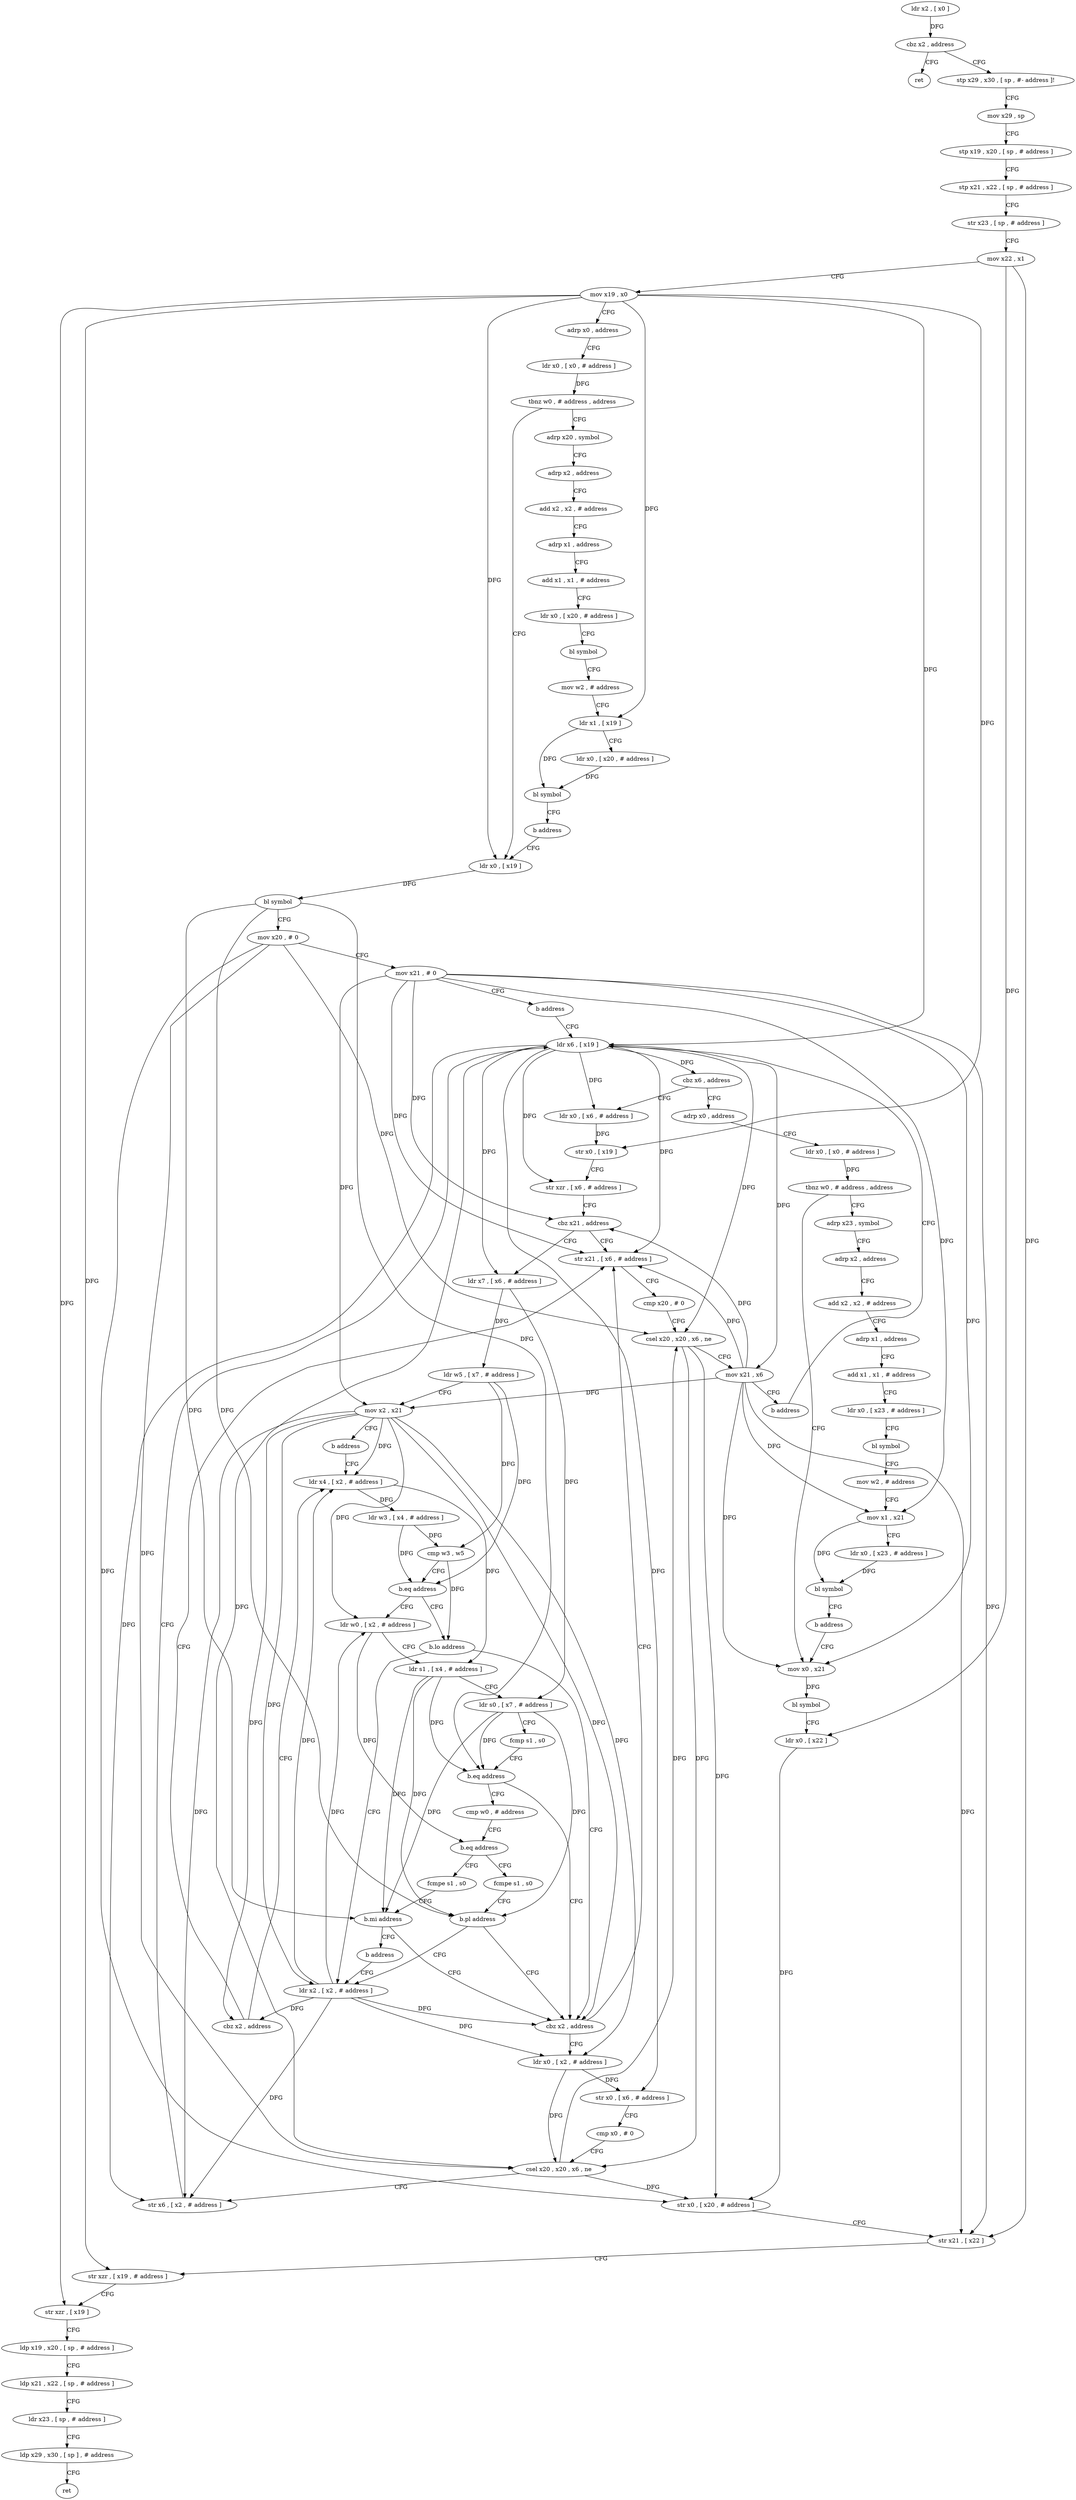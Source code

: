 digraph "func" {
"4225800" [label = "ldr x2 , [ x0 ]" ]
"4225804" [label = "cbz x2 , address" ]
"4226184" [label = "ret" ]
"4225808" [label = "stp x29 , x30 , [ sp , #- address ]!" ]
"4225812" [label = "mov x29 , sp" ]
"4225816" [label = "stp x19 , x20 , [ sp , # address ]" ]
"4225820" [label = "stp x21 , x22 , [ sp , # address ]" ]
"4225824" [label = "str x23 , [ sp , # address ]" ]
"4225828" [label = "mov x22 , x1" ]
"4225832" [label = "mov x19 , x0" ]
"4225836" [label = "adrp x0 , address" ]
"4225840" [label = "ldr x0 , [ x0 , # address ]" ]
"4225844" [label = "tbnz w0 , # address , address" ]
"4225868" [label = "adrp x20 , symbol" ]
"4225848" [label = "ldr x0 , [ x19 ]" ]
"4225872" [label = "adrp x2 , address" ]
"4225876" [label = "add x2 , x2 , # address" ]
"4225880" [label = "adrp x1 , address" ]
"4225884" [label = "add x1 , x1 , # address" ]
"4225888" [label = "ldr x0 , [ x20 , # address ]" ]
"4225892" [label = "bl symbol" ]
"4225896" [label = "mov w2 , # address" ]
"4225900" [label = "ldr x1 , [ x19 ]" ]
"4225904" [label = "ldr x0 , [ x20 , # address ]" ]
"4225908" [label = "bl symbol" ]
"4225912" [label = "b address" ]
"4225852" [label = "bl symbol" ]
"4225856" [label = "mov x20 , # 0" ]
"4225860" [label = "mov x21 , # 0" ]
"4225864" [label = "b address" ]
"4226004" [label = "ldr x6 , [ x19 ]" ]
"4226008" [label = "cbz x6 , address" ]
"4226076" [label = "adrp x0 , address" ]
"4226012" [label = "ldr x0 , [ x6 , # address ]" ]
"4226080" [label = "ldr x0 , [ x0 , # address ]" ]
"4226084" [label = "tbnz w0 , # address , address" ]
"4226136" [label = "adrp x23 , symbol" ]
"4226088" [label = "mov x0 , x21" ]
"4226016" [label = "str x0 , [ x19 ]" ]
"4226020" [label = "str xzr , [ x6 , # address ]" ]
"4226024" [label = "cbz x21 , address" ]
"4226056" [label = "str x21 , [ x6 , # address ]" ]
"4226028" [label = "ldr x7 , [ x6 , # address ]" ]
"4226140" [label = "adrp x2 , address" ]
"4226144" [label = "add x2 , x2 , # address" ]
"4226148" [label = "adrp x1 , address" ]
"4226152" [label = "add x1 , x1 , # address" ]
"4226156" [label = "ldr x0 , [ x23 , # address ]" ]
"4226160" [label = "bl symbol" ]
"4226164" [label = "mov w2 , # address" ]
"4226168" [label = "mov x1 , x21" ]
"4226172" [label = "ldr x0 , [ x23 , # address ]" ]
"4226176" [label = "bl symbol" ]
"4226180" [label = "b address" ]
"4226092" [label = "bl symbol" ]
"4226096" [label = "ldr x0 , [ x22 ]" ]
"4226100" [label = "str x0 , [ x20 , # address ]" ]
"4226104" [label = "str x21 , [ x22 ]" ]
"4226108" [label = "str xzr , [ x19 , # address ]" ]
"4226112" [label = "str xzr , [ x19 ]" ]
"4226116" [label = "ldp x19 , x20 , [ sp , # address ]" ]
"4226120" [label = "ldp x21 , x22 , [ sp , # address ]" ]
"4226124" [label = "ldr x23 , [ sp , # address ]" ]
"4226128" [label = "ldp x29 , x30 , [ sp ] , # address" ]
"4226132" [label = "ret" ]
"4226060" [label = "cmp x20 , # 0" ]
"4226064" [label = "csel x20 , x20 , x6 , ne" ]
"4226068" [label = "mov x21 , x6" ]
"4226072" [label = "b address" ]
"4226032" [label = "ldr w5 , [ x7 , # address ]" ]
"4226036" [label = "mov x2 , x21" ]
"4226040" [label = "b address" ]
"4225960" [label = "ldr x4 , [ x2 , # address ]" ]
"4225964" [label = "ldr w3 , [ x4 , # address ]" ]
"4225968" [label = "cmp w3 , w5" ]
"4225972" [label = "b.eq address" ]
"4225916" [label = "ldr w0 , [ x2 , # address ]" ]
"4225976" [label = "b.lo address" ]
"4225920" [label = "ldr s1 , [ x4 , # address ]" ]
"4225924" [label = "ldr s0 , [ x7 , # address ]" ]
"4225928" [label = "fcmp s1 , s0" ]
"4225932" [label = "b.eq address" ]
"4225980" [label = "cbz x2 , address" ]
"4225936" [label = "cmp w0 , # address" ]
"4225952" [label = "ldr x2 , [ x2 , # address ]" ]
"4225984" [label = "ldr x0 , [ x2 , # address ]" ]
"4225940" [label = "b.eq address" ]
"4226044" [label = "fcmpe s1 , s0" ]
"4225944" [label = "fcmpe s1 , s0" ]
"4225956" [label = "cbz x2 , address" ]
"4225988" [label = "str x0 , [ x6 , # address ]" ]
"4225992" [label = "cmp x0 , # 0" ]
"4225996" [label = "csel x20 , x20 , x6 , ne" ]
"4226000" [label = "str x6 , [ x2 , # address ]" ]
"4226048" [label = "b.mi address" ]
"4226052" [label = "b address" ]
"4225948" [label = "b.pl address" ]
"4225800" -> "4225804" [ label = "DFG" ]
"4225804" -> "4226184" [ label = "CFG" ]
"4225804" -> "4225808" [ label = "CFG" ]
"4225808" -> "4225812" [ label = "CFG" ]
"4225812" -> "4225816" [ label = "CFG" ]
"4225816" -> "4225820" [ label = "CFG" ]
"4225820" -> "4225824" [ label = "CFG" ]
"4225824" -> "4225828" [ label = "CFG" ]
"4225828" -> "4225832" [ label = "CFG" ]
"4225828" -> "4226096" [ label = "DFG" ]
"4225828" -> "4226104" [ label = "DFG" ]
"4225832" -> "4225836" [ label = "CFG" ]
"4225832" -> "4225900" [ label = "DFG" ]
"4225832" -> "4225848" [ label = "DFG" ]
"4225832" -> "4226004" [ label = "DFG" ]
"4225832" -> "4226016" [ label = "DFG" ]
"4225832" -> "4226108" [ label = "DFG" ]
"4225832" -> "4226112" [ label = "DFG" ]
"4225836" -> "4225840" [ label = "CFG" ]
"4225840" -> "4225844" [ label = "DFG" ]
"4225844" -> "4225868" [ label = "CFG" ]
"4225844" -> "4225848" [ label = "CFG" ]
"4225868" -> "4225872" [ label = "CFG" ]
"4225848" -> "4225852" [ label = "DFG" ]
"4225872" -> "4225876" [ label = "CFG" ]
"4225876" -> "4225880" [ label = "CFG" ]
"4225880" -> "4225884" [ label = "CFG" ]
"4225884" -> "4225888" [ label = "CFG" ]
"4225888" -> "4225892" [ label = "CFG" ]
"4225892" -> "4225896" [ label = "CFG" ]
"4225896" -> "4225900" [ label = "CFG" ]
"4225900" -> "4225904" [ label = "CFG" ]
"4225900" -> "4225908" [ label = "DFG" ]
"4225904" -> "4225908" [ label = "DFG" ]
"4225908" -> "4225912" [ label = "CFG" ]
"4225912" -> "4225848" [ label = "CFG" ]
"4225852" -> "4225856" [ label = "CFG" ]
"4225852" -> "4225932" [ label = "DFG" ]
"4225852" -> "4226048" [ label = "DFG" ]
"4225852" -> "4225948" [ label = "DFG" ]
"4225856" -> "4225860" [ label = "CFG" ]
"4225856" -> "4226100" [ label = "DFG" ]
"4225856" -> "4226064" [ label = "DFG" ]
"4225856" -> "4225996" [ label = "DFG" ]
"4225860" -> "4225864" [ label = "CFG" ]
"4225860" -> "4226024" [ label = "DFG" ]
"4225860" -> "4226168" [ label = "DFG" ]
"4225860" -> "4226088" [ label = "DFG" ]
"4225860" -> "4226104" [ label = "DFG" ]
"4225860" -> "4226056" [ label = "DFG" ]
"4225860" -> "4226036" [ label = "DFG" ]
"4225864" -> "4226004" [ label = "CFG" ]
"4226004" -> "4226008" [ label = "DFG" ]
"4226004" -> "4226012" [ label = "DFG" ]
"4226004" -> "4226020" [ label = "DFG" ]
"4226004" -> "4226056" [ label = "DFG" ]
"4226004" -> "4226028" [ label = "DFG" ]
"4226004" -> "4226064" [ label = "DFG" ]
"4226004" -> "4226068" [ label = "DFG" ]
"4226004" -> "4225988" [ label = "DFG" ]
"4226004" -> "4225996" [ label = "DFG" ]
"4226004" -> "4226000" [ label = "DFG" ]
"4226008" -> "4226076" [ label = "CFG" ]
"4226008" -> "4226012" [ label = "CFG" ]
"4226076" -> "4226080" [ label = "CFG" ]
"4226012" -> "4226016" [ label = "DFG" ]
"4226080" -> "4226084" [ label = "DFG" ]
"4226084" -> "4226136" [ label = "CFG" ]
"4226084" -> "4226088" [ label = "CFG" ]
"4226136" -> "4226140" [ label = "CFG" ]
"4226088" -> "4226092" [ label = "DFG" ]
"4226016" -> "4226020" [ label = "CFG" ]
"4226020" -> "4226024" [ label = "CFG" ]
"4226024" -> "4226056" [ label = "CFG" ]
"4226024" -> "4226028" [ label = "CFG" ]
"4226056" -> "4226060" [ label = "CFG" ]
"4226028" -> "4226032" [ label = "DFG" ]
"4226028" -> "4225924" [ label = "DFG" ]
"4226140" -> "4226144" [ label = "CFG" ]
"4226144" -> "4226148" [ label = "CFG" ]
"4226148" -> "4226152" [ label = "CFG" ]
"4226152" -> "4226156" [ label = "CFG" ]
"4226156" -> "4226160" [ label = "CFG" ]
"4226160" -> "4226164" [ label = "CFG" ]
"4226164" -> "4226168" [ label = "CFG" ]
"4226168" -> "4226172" [ label = "CFG" ]
"4226168" -> "4226176" [ label = "DFG" ]
"4226172" -> "4226176" [ label = "DFG" ]
"4226176" -> "4226180" [ label = "CFG" ]
"4226180" -> "4226088" [ label = "CFG" ]
"4226092" -> "4226096" [ label = "CFG" ]
"4226096" -> "4226100" [ label = "DFG" ]
"4226100" -> "4226104" [ label = "CFG" ]
"4226104" -> "4226108" [ label = "CFG" ]
"4226108" -> "4226112" [ label = "CFG" ]
"4226112" -> "4226116" [ label = "CFG" ]
"4226116" -> "4226120" [ label = "CFG" ]
"4226120" -> "4226124" [ label = "CFG" ]
"4226124" -> "4226128" [ label = "CFG" ]
"4226128" -> "4226132" [ label = "CFG" ]
"4226060" -> "4226064" [ label = "CFG" ]
"4226064" -> "4226068" [ label = "CFG" ]
"4226064" -> "4226100" [ label = "DFG" ]
"4226064" -> "4225996" [ label = "DFG" ]
"4226068" -> "4226072" [ label = "CFG" ]
"4226068" -> "4226024" [ label = "DFG" ]
"4226068" -> "4226168" [ label = "DFG" ]
"4226068" -> "4226088" [ label = "DFG" ]
"4226068" -> "4226104" [ label = "DFG" ]
"4226068" -> "4226056" [ label = "DFG" ]
"4226068" -> "4226036" [ label = "DFG" ]
"4226072" -> "4226004" [ label = "CFG" ]
"4226032" -> "4226036" [ label = "CFG" ]
"4226032" -> "4225968" [ label = "DFG" ]
"4226032" -> "4225972" [ label = "DFG" ]
"4226036" -> "4226040" [ label = "CFG" ]
"4226036" -> "4225960" [ label = "DFG" ]
"4226036" -> "4225916" [ label = "DFG" ]
"4226036" -> "4225980" [ label = "DFG" ]
"4226036" -> "4225952" [ label = "DFG" ]
"4226036" -> "4225956" [ label = "DFG" ]
"4226036" -> "4225984" [ label = "DFG" ]
"4226036" -> "4226000" [ label = "DFG" ]
"4226040" -> "4225960" [ label = "CFG" ]
"4225960" -> "4225964" [ label = "DFG" ]
"4225960" -> "4225920" [ label = "DFG" ]
"4225964" -> "4225968" [ label = "DFG" ]
"4225964" -> "4225972" [ label = "DFG" ]
"4225968" -> "4225972" [ label = "CFG" ]
"4225968" -> "4225976" [ label = "DFG" ]
"4225972" -> "4225916" [ label = "CFG" ]
"4225972" -> "4225976" [ label = "CFG" ]
"4225916" -> "4225920" [ label = "CFG" ]
"4225916" -> "4225940" [ label = "DFG" ]
"4225976" -> "4225952" [ label = "CFG" ]
"4225976" -> "4225980" [ label = "CFG" ]
"4225920" -> "4225924" [ label = "CFG" ]
"4225920" -> "4225932" [ label = "DFG" ]
"4225920" -> "4226048" [ label = "DFG" ]
"4225920" -> "4225948" [ label = "DFG" ]
"4225924" -> "4225928" [ label = "CFG" ]
"4225924" -> "4225932" [ label = "DFG" ]
"4225924" -> "4226048" [ label = "DFG" ]
"4225924" -> "4225948" [ label = "DFG" ]
"4225928" -> "4225932" [ label = "CFG" ]
"4225932" -> "4225980" [ label = "CFG" ]
"4225932" -> "4225936" [ label = "CFG" ]
"4225980" -> "4226056" [ label = "CFG" ]
"4225980" -> "4225984" [ label = "CFG" ]
"4225936" -> "4225940" [ label = "CFG" ]
"4225952" -> "4225956" [ label = "DFG" ]
"4225952" -> "4225960" [ label = "DFG" ]
"4225952" -> "4225916" [ label = "DFG" ]
"4225952" -> "4225980" [ label = "DFG" ]
"4225952" -> "4225984" [ label = "DFG" ]
"4225952" -> "4226000" [ label = "DFG" ]
"4225984" -> "4225988" [ label = "DFG" ]
"4225984" -> "4225996" [ label = "DFG" ]
"4225940" -> "4226044" [ label = "CFG" ]
"4225940" -> "4225944" [ label = "CFG" ]
"4226044" -> "4226048" [ label = "CFG" ]
"4225944" -> "4225948" [ label = "CFG" ]
"4225956" -> "4226056" [ label = "CFG" ]
"4225956" -> "4225960" [ label = "CFG" ]
"4225988" -> "4225992" [ label = "CFG" ]
"4225992" -> "4225996" [ label = "CFG" ]
"4225996" -> "4226000" [ label = "CFG" ]
"4225996" -> "4226064" [ label = "DFG" ]
"4225996" -> "4226100" [ label = "DFG" ]
"4226000" -> "4226004" [ label = "CFG" ]
"4226048" -> "4225980" [ label = "CFG" ]
"4226048" -> "4226052" [ label = "CFG" ]
"4226052" -> "4225952" [ label = "CFG" ]
"4225948" -> "4225980" [ label = "CFG" ]
"4225948" -> "4225952" [ label = "CFG" ]
}
